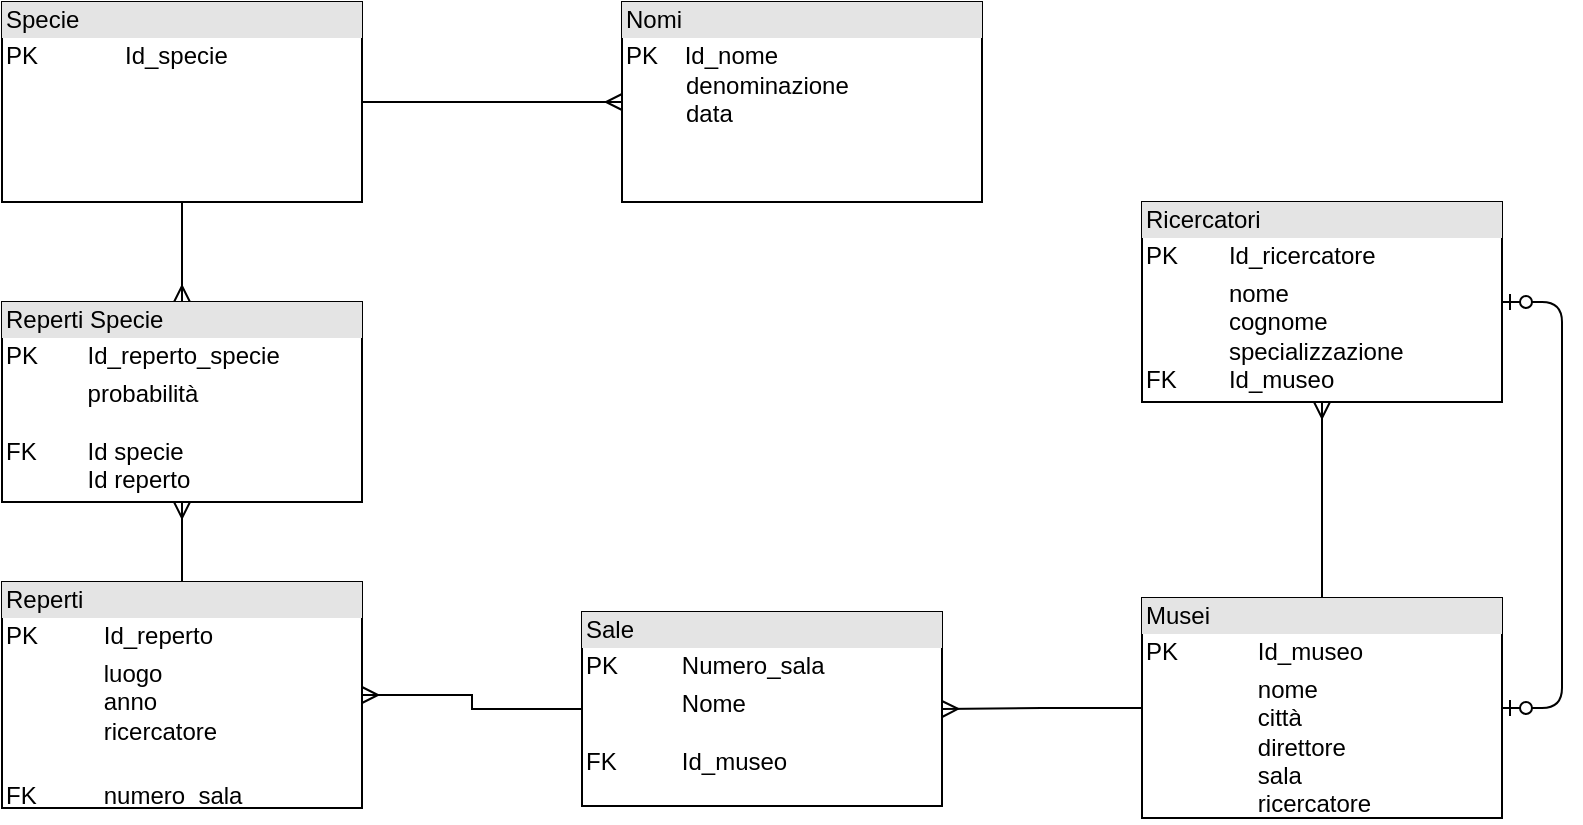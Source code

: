 <mxfile version="13.9.9" type="github">
  <diagram name="Page-1" id="e7e014a7-5840-1c2e-5031-d8a46d1fe8dd">
    <mxGraphModel dx="1422" dy="762" grid="1" gridSize="10" guides="1" tooltips="1" connect="1" arrows="1" fold="1" page="1" pageScale="1" pageWidth="1169" pageHeight="826" background="#ffffff" math="0" shadow="0">
      <root>
        <mxCell id="0" />
        <mxCell id="1" parent="0" />
        <mxCell id="k9Gx2fuPqNfP_x0ZKx_o-58" style="edgeStyle=orthogonalEdgeStyle;rounded=0;orthogonalLoop=1;jettySize=auto;html=1;entryX=0.5;entryY=1;entryDx=0;entryDy=0;endArrow=ERmany;endFill=0;" parent="1" source="k9Gx2fuPqNfP_x0ZKx_o-42" target="k9Gx2fuPqNfP_x0ZKx_o-54" edge="1">
          <mxGeometry relative="1" as="geometry" />
        </mxCell>
        <mxCell id="k9Gx2fuPqNfP_x0ZKx_o-42" value="&lt;div style=&quot;box-sizing: border-box ; width: 100% ; background: #e4e4e4 ; padding: 2px&quot;&gt;Reperti&lt;/div&gt;&lt;table style=&quot;width: 100% ; font-size: 1em&quot; cellpadding=&quot;2&quot; cellspacing=&quot;0&quot;&gt;&lt;tbody&gt;&lt;tr&gt;&lt;td&gt;PK&lt;/td&gt;&lt;td&gt;Id_reperto&lt;/td&gt;&lt;/tr&gt;&lt;tr&gt;&lt;td&gt;&amp;nbsp; &amp;nbsp; &amp;nbsp; &amp;nbsp;&lt;br&gt;&lt;br&gt;&lt;/td&gt;&lt;td&gt;luogo&lt;br&gt;anno&lt;br&gt;ricercatore&lt;br&gt;&lt;br&gt;&lt;/td&gt;&lt;/tr&gt;&lt;tr&gt;&lt;td&gt;FK&amp;nbsp;&amp;nbsp;&lt;/td&gt;&lt;td&gt;numero_sala&lt;br&gt;&lt;/td&gt;&lt;/tr&gt;&lt;/tbody&gt;&lt;/table&gt;" style="verticalAlign=top;align=left;overflow=fill;html=1;" parent="1" vertex="1">
          <mxGeometry x="140" y="350" width="180" height="113" as="geometry" />
        </mxCell>
        <mxCell id="k9Gx2fuPqNfP_x0ZKx_o-44" value="&lt;div style=&quot;box-sizing: border-box ; width: 100% ; background: #e4e4e4 ; padding: 2px&quot;&gt;Ricercatori&lt;/div&gt;&lt;table style=&quot;width: 100% ; font-size: 1em&quot; cellpadding=&quot;2&quot; cellspacing=&quot;0&quot;&gt;&lt;tbody&gt;&lt;tr&gt;&lt;td&gt;PK&lt;/td&gt;&lt;td&gt;Id_ricercatore&lt;/td&gt;&lt;/tr&gt;&lt;tr&gt;&lt;td&gt;&amp;nbsp; &amp;nbsp; &amp;nbsp; &amp;nbsp;&lt;br&gt;&lt;br&gt;&lt;br&gt;FK&lt;/td&gt;&lt;td&gt;nome&lt;br&gt;cognome&lt;br&gt;specializzazione&lt;br&gt;Id_museo&lt;/td&gt;&lt;/tr&gt;&lt;/tbody&gt;&lt;/table&gt;" style="verticalAlign=top;align=left;overflow=fill;html=1;" parent="1" vertex="1">
          <mxGeometry x="710" y="160" width="180" height="100" as="geometry" />
        </mxCell>
        <mxCell id="k9Gx2fuPqNfP_x0ZKx_o-59" style="edgeStyle=orthogonalEdgeStyle;rounded=0;orthogonalLoop=1;jettySize=auto;html=1;entryX=1;entryY=0.5;entryDx=0;entryDy=0;endArrow=ERmany;endFill=0;" parent="1" source="k9Gx2fuPqNfP_x0ZKx_o-45" target="k9Gx2fuPqNfP_x0ZKx_o-42" edge="1">
          <mxGeometry relative="1" as="geometry" />
        </mxCell>
        <mxCell id="k9Gx2fuPqNfP_x0ZKx_o-45" value="&lt;div style=&quot;box-sizing: border-box ; width: 100% ; background: #e4e4e4 ; padding: 2px&quot;&gt;Sale&lt;/div&gt;&lt;table style=&quot;width: 100% ; font-size: 1em&quot; cellpadding=&quot;2&quot; cellspacing=&quot;0&quot;&gt;&lt;tbody&gt;&lt;tr&gt;&lt;td&gt;PK&lt;/td&gt;&lt;td&gt;Numero_sala&lt;/td&gt;&lt;/tr&gt;&lt;tr&gt;&lt;td&gt;&amp;nbsp; &amp;nbsp; &amp;nbsp; &amp;nbsp;&lt;br&gt;FK&lt;/td&gt;&lt;td&gt;Nome&lt;br&gt;&lt;br&gt;Id_museo&lt;br&gt;&lt;br&gt;&lt;/td&gt;&lt;/tr&gt;&lt;/tbody&gt;&lt;/table&gt;" style="verticalAlign=top;align=left;overflow=fill;html=1;" parent="1" vertex="1">
          <mxGeometry x="430" y="365" width="180" height="97" as="geometry" />
        </mxCell>
        <mxCell id="k9Gx2fuPqNfP_x0ZKx_o-60" style="edgeStyle=orthogonalEdgeStyle;rounded=0;orthogonalLoop=1;jettySize=auto;html=1;entryX=1;entryY=0.5;entryDx=0;entryDy=0;endArrow=ERmany;endFill=0;" parent="1" source="k9Gx2fuPqNfP_x0ZKx_o-46" target="k9Gx2fuPqNfP_x0ZKx_o-45" edge="1">
          <mxGeometry relative="1" as="geometry" />
        </mxCell>
        <mxCell id="k9Gx2fuPqNfP_x0ZKx_o-62" style="edgeStyle=orthogonalEdgeStyle;rounded=0;orthogonalLoop=1;jettySize=auto;html=1;entryX=0.5;entryY=1;entryDx=0;entryDy=0;endArrow=ERmany;endFill=0;" parent="1" source="k9Gx2fuPqNfP_x0ZKx_o-46" target="k9Gx2fuPqNfP_x0ZKx_o-44" edge="1">
          <mxGeometry relative="1" as="geometry" />
        </mxCell>
        <mxCell id="k9Gx2fuPqNfP_x0ZKx_o-46" value="&lt;div style=&quot;box-sizing: border-box ; width: 100% ; background: #e4e4e4 ; padding: 2px&quot;&gt;Musei&lt;/div&gt;&lt;table style=&quot;width: 100% ; font-size: 1em&quot; cellpadding=&quot;2&quot; cellspacing=&quot;0&quot;&gt;&lt;tbody&gt;&lt;tr&gt;&lt;td&gt;PK&lt;/td&gt;&lt;td&gt;Id_museo&lt;/td&gt;&lt;/tr&gt;&lt;tr&gt;&lt;td&gt;&amp;nbsp; &amp;nbsp; &amp;nbsp; &amp;nbsp;&lt;br&gt;&lt;br&gt;&lt;/td&gt;&lt;td&gt;nome&lt;br&gt;città&lt;br&gt;direttore&lt;br&gt;sala&lt;br&gt;ricercatore&lt;/td&gt;&lt;/tr&gt;&lt;tr&gt;&lt;td&gt;&lt;/td&gt;&lt;td&gt;&lt;br&gt;&lt;/td&gt;&lt;/tr&gt;&lt;/tbody&gt;&lt;/table&gt;" style="verticalAlign=top;align=left;overflow=fill;html=1;" parent="1" vertex="1">
          <mxGeometry x="710" y="358" width="180" height="110" as="geometry" />
        </mxCell>
        <mxCell id="k9Gx2fuPqNfP_x0ZKx_o-49" style="edgeStyle=orthogonalEdgeStyle;rounded=0;orthogonalLoop=1;jettySize=auto;html=1;entryX=0;entryY=0.25;entryDx=0;entryDy=0;strokeColor=none;endArrow=ERmany;endFill=0;" parent="1" source="k9Gx2fuPqNfP_x0ZKx_o-47" target="k9Gx2fuPqNfP_x0ZKx_o-48" edge="1">
          <mxGeometry relative="1" as="geometry" />
        </mxCell>
        <mxCell id="k9Gx2fuPqNfP_x0ZKx_o-51" style="edgeStyle=orthogonalEdgeStyle;rounded=0;orthogonalLoop=1;jettySize=auto;html=1;entryX=0;entryY=0.5;entryDx=0;entryDy=0;endArrow=ERmany;endFill=0;" parent="1" source="k9Gx2fuPqNfP_x0ZKx_o-47" target="k9Gx2fuPqNfP_x0ZKx_o-48" edge="1">
          <mxGeometry relative="1" as="geometry" />
        </mxCell>
        <mxCell id="k9Gx2fuPqNfP_x0ZKx_o-57" style="edgeStyle=orthogonalEdgeStyle;rounded=0;orthogonalLoop=1;jettySize=auto;html=1;entryX=0.5;entryY=0;entryDx=0;entryDy=0;endArrow=ERmany;endFill=0;" parent="1" source="k9Gx2fuPqNfP_x0ZKx_o-47" target="k9Gx2fuPqNfP_x0ZKx_o-54" edge="1">
          <mxGeometry relative="1" as="geometry" />
        </mxCell>
        <mxCell id="k9Gx2fuPqNfP_x0ZKx_o-47" value="&lt;div style=&quot;box-sizing: border-box ; width: 100% ; background: #e4e4e4 ; padding: 2px&quot;&gt;Specie&lt;/div&gt;&lt;table style=&quot;width: 100% ; font-size: 1em&quot; cellpadding=&quot;2&quot; cellspacing=&quot;0&quot;&gt;&lt;tbody&gt;&lt;tr&gt;&lt;td&gt;PK&lt;/td&gt;&lt;td&gt;Id_specie&lt;/td&gt;&lt;/tr&gt;&lt;tr&gt;&lt;td&gt;&amp;nbsp; &amp;nbsp; &amp;nbsp; &amp;nbsp;&lt;br&gt;&lt;br&gt;&lt;/td&gt;&lt;td&gt;&lt;br&gt;&lt;br&gt;&lt;/td&gt;&lt;/tr&gt;&lt;/tbody&gt;&lt;/table&gt;" style="verticalAlign=top;align=left;overflow=fill;html=1;" parent="1" vertex="1">
          <mxGeometry x="140" y="60" width="180" height="100" as="geometry" />
        </mxCell>
        <mxCell id="k9Gx2fuPqNfP_x0ZKx_o-48" value="&lt;div style=&quot;box-sizing: border-box ; width: 100% ; background: #e4e4e4 ; padding: 2px&quot;&gt;Nomi&lt;/div&gt;&lt;table style=&quot;width: 100% ; font-size: 1em&quot; cellpadding=&quot;2&quot; cellspacing=&quot;0&quot;&gt;&lt;tbody&gt;&lt;tr&gt;&lt;td&gt;PK&amp;nbsp; &amp;nbsp; Id_nome&lt;br&gt;&amp;nbsp; &amp;nbsp; &amp;nbsp; &amp;nbsp; &amp;nbsp;denominazione&lt;br&gt;&amp;nbsp; &amp;nbsp; &amp;nbsp; &amp;nbsp; &amp;nbsp;data&amp;nbsp; &amp;nbsp;&lt;/td&gt;&lt;td&gt;&lt;br&gt;&lt;/td&gt;&lt;/tr&gt;&lt;tr&gt;&lt;td&gt;&lt;/td&gt;&lt;td&gt;&lt;br&gt;&lt;/td&gt;&lt;/tr&gt;&lt;/tbody&gt;&lt;/table&gt;" style="verticalAlign=top;align=left;overflow=fill;html=1;" parent="1" vertex="1">
          <mxGeometry x="450" y="60" width="180" height="100" as="geometry" />
        </mxCell>
        <mxCell id="k9Gx2fuPqNfP_x0ZKx_o-52" style="edgeStyle=orthogonalEdgeStyle;rounded=0;orthogonalLoop=1;jettySize=auto;html=1;exitX=0.5;exitY=1;exitDx=0;exitDy=0;endArrow=ERmany;endFill=0;" parent="1" source="k9Gx2fuPqNfP_x0ZKx_o-45" target="k9Gx2fuPqNfP_x0ZKx_o-45" edge="1">
          <mxGeometry relative="1" as="geometry" />
        </mxCell>
        <mxCell id="k9Gx2fuPqNfP_x0ZKx_o-54" value="&lt;div style=&quot;box-sizing: border-box ; width: 100% ; background: #e4e4e4 ; padding: 2px&quot;&gt;Reperti Specie&lt;/div&gt;&lt;table style=&quot;width: 100% ; font-size: 1em&quot; cellpadding=&quot;2&quot; cellspacing=&quot;0&quot;&gt;&lt;tbody&gt;&lt;tr&gt;&lt;td&gt;PK&lt;/td&gt;&lt;td&gt;Id_reperto_specie&lt;/td&gt;&lt;/tr&gt;&lt;tr&gt;&lt;td&gt;&amp;nbsp; &amp;nbsp; &amp;nbsp; &amp;nbsp;&lt;br&gt;FK&amp;nbsp; &amp;nbsp;&lt;/td&gt;&lt;td&gt;probabilità&lt;br&gt;&lt;br&gt;Id specie&lt;br&gt;Id reperto&lt;br&gt;&lt;/td&gt;&lt;/tr&gt;&lt;/tbody&gt;&lt;/table&gt;" style="verticalAlign=top;align=left;overflow=fill;html=1;" parent="1" vertex="1">
          <mxGeometry x="140" y="210" width="180" height="100" as="geometry" />
        </mxCell>
        <mxCell id="7KKxopj2dGvR6KTfP1Rl-1" value="" style="edgeStyle=entityRelationEdgeStyle;fontSize=12;html=1;endArrow=ERzeroToOne;startArrow=ERzeroToOne;entryX=1;entryY=0.5;entryDx=0;entryDy=0;exitX=1;exitY=0.5;exitDx=0;exitDy=0;startFill=1;endFill=1;" edge="1" parent="1" source="k9Gx2fuPqNfP_x0ZKx_o-46" target="k9Gx2fuPqNfP_x0ZKx_o-44">
          <mxGeometry width="100" height="100" relative="1" as="geometry">
            <mxPoint x="960" y="350" as="sourcePoint" />
            <mxPoint x="1060" y="250" as="targetPoint" />
          </mxGeometry>
        </mxCell>
      </root>
    </mxGraphModel>
  </diagram>
</mxfile>
